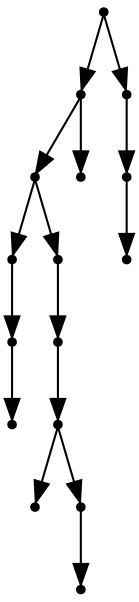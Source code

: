 digraph {
  15 [shape=point];
  11 [shape=point];
  9 [shape=point];
  2 [shape=point];
  1 [shape=point];
  0 [shape=point];
  8 [shape=point];
  7 [shape=point];
  6 [shape=point];
  3 [shape=point];
  5 [shape=point];
  4 [shape=point];
  10 [shape=point];
  14 [shape=point];
  13 [shape=point];
  12 [shape=point];
15 -> 11;
11 -> 9;
9 -> 2;
2 -> 1;
1 -> 0;
9 -> 8;
8 -> 7;
7 -> 6;
6 -> 3;
6 -> 5;
5 -> 4;
11 -> 10;
15 -> 14;
14 -> 13;
13 -> 12;
}
